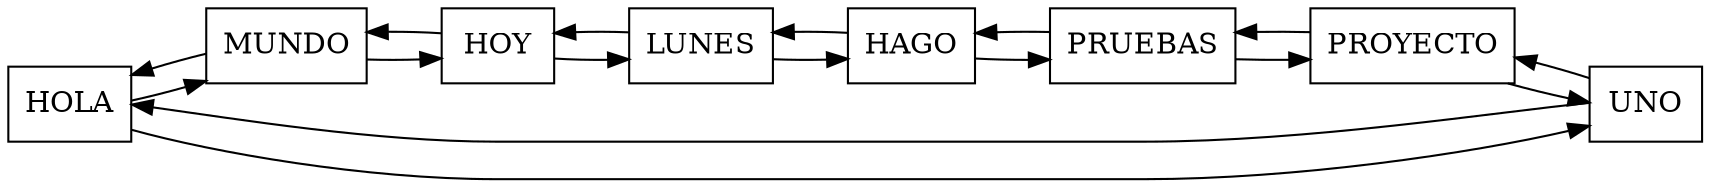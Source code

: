 digraph DictionaryWords{
rankdir=LR;
node[shape=box];
"HOLA"->"MUNDO";
"HOLA"->"UNO";
"MUNDO"->"HOY";
"MUNDO"->"HOLA";
"HOY"->"LUNES";
"HOY"->"MUNDO";
"LUNES"->"HAGO";
"LUNES"->"HOY";
"HAGO"->"PRUEBAS";
"HAGO"->"LUNES";
"PRUEBAS"->"PROYECTO";
"PRUEBAS"->"HAGO";
"PROYECTO"->"UNO";
"PROYECTO"->"PRUEBAS";
"UNO"->"HOLA";
"UNO"->"PROYECTO";
}
